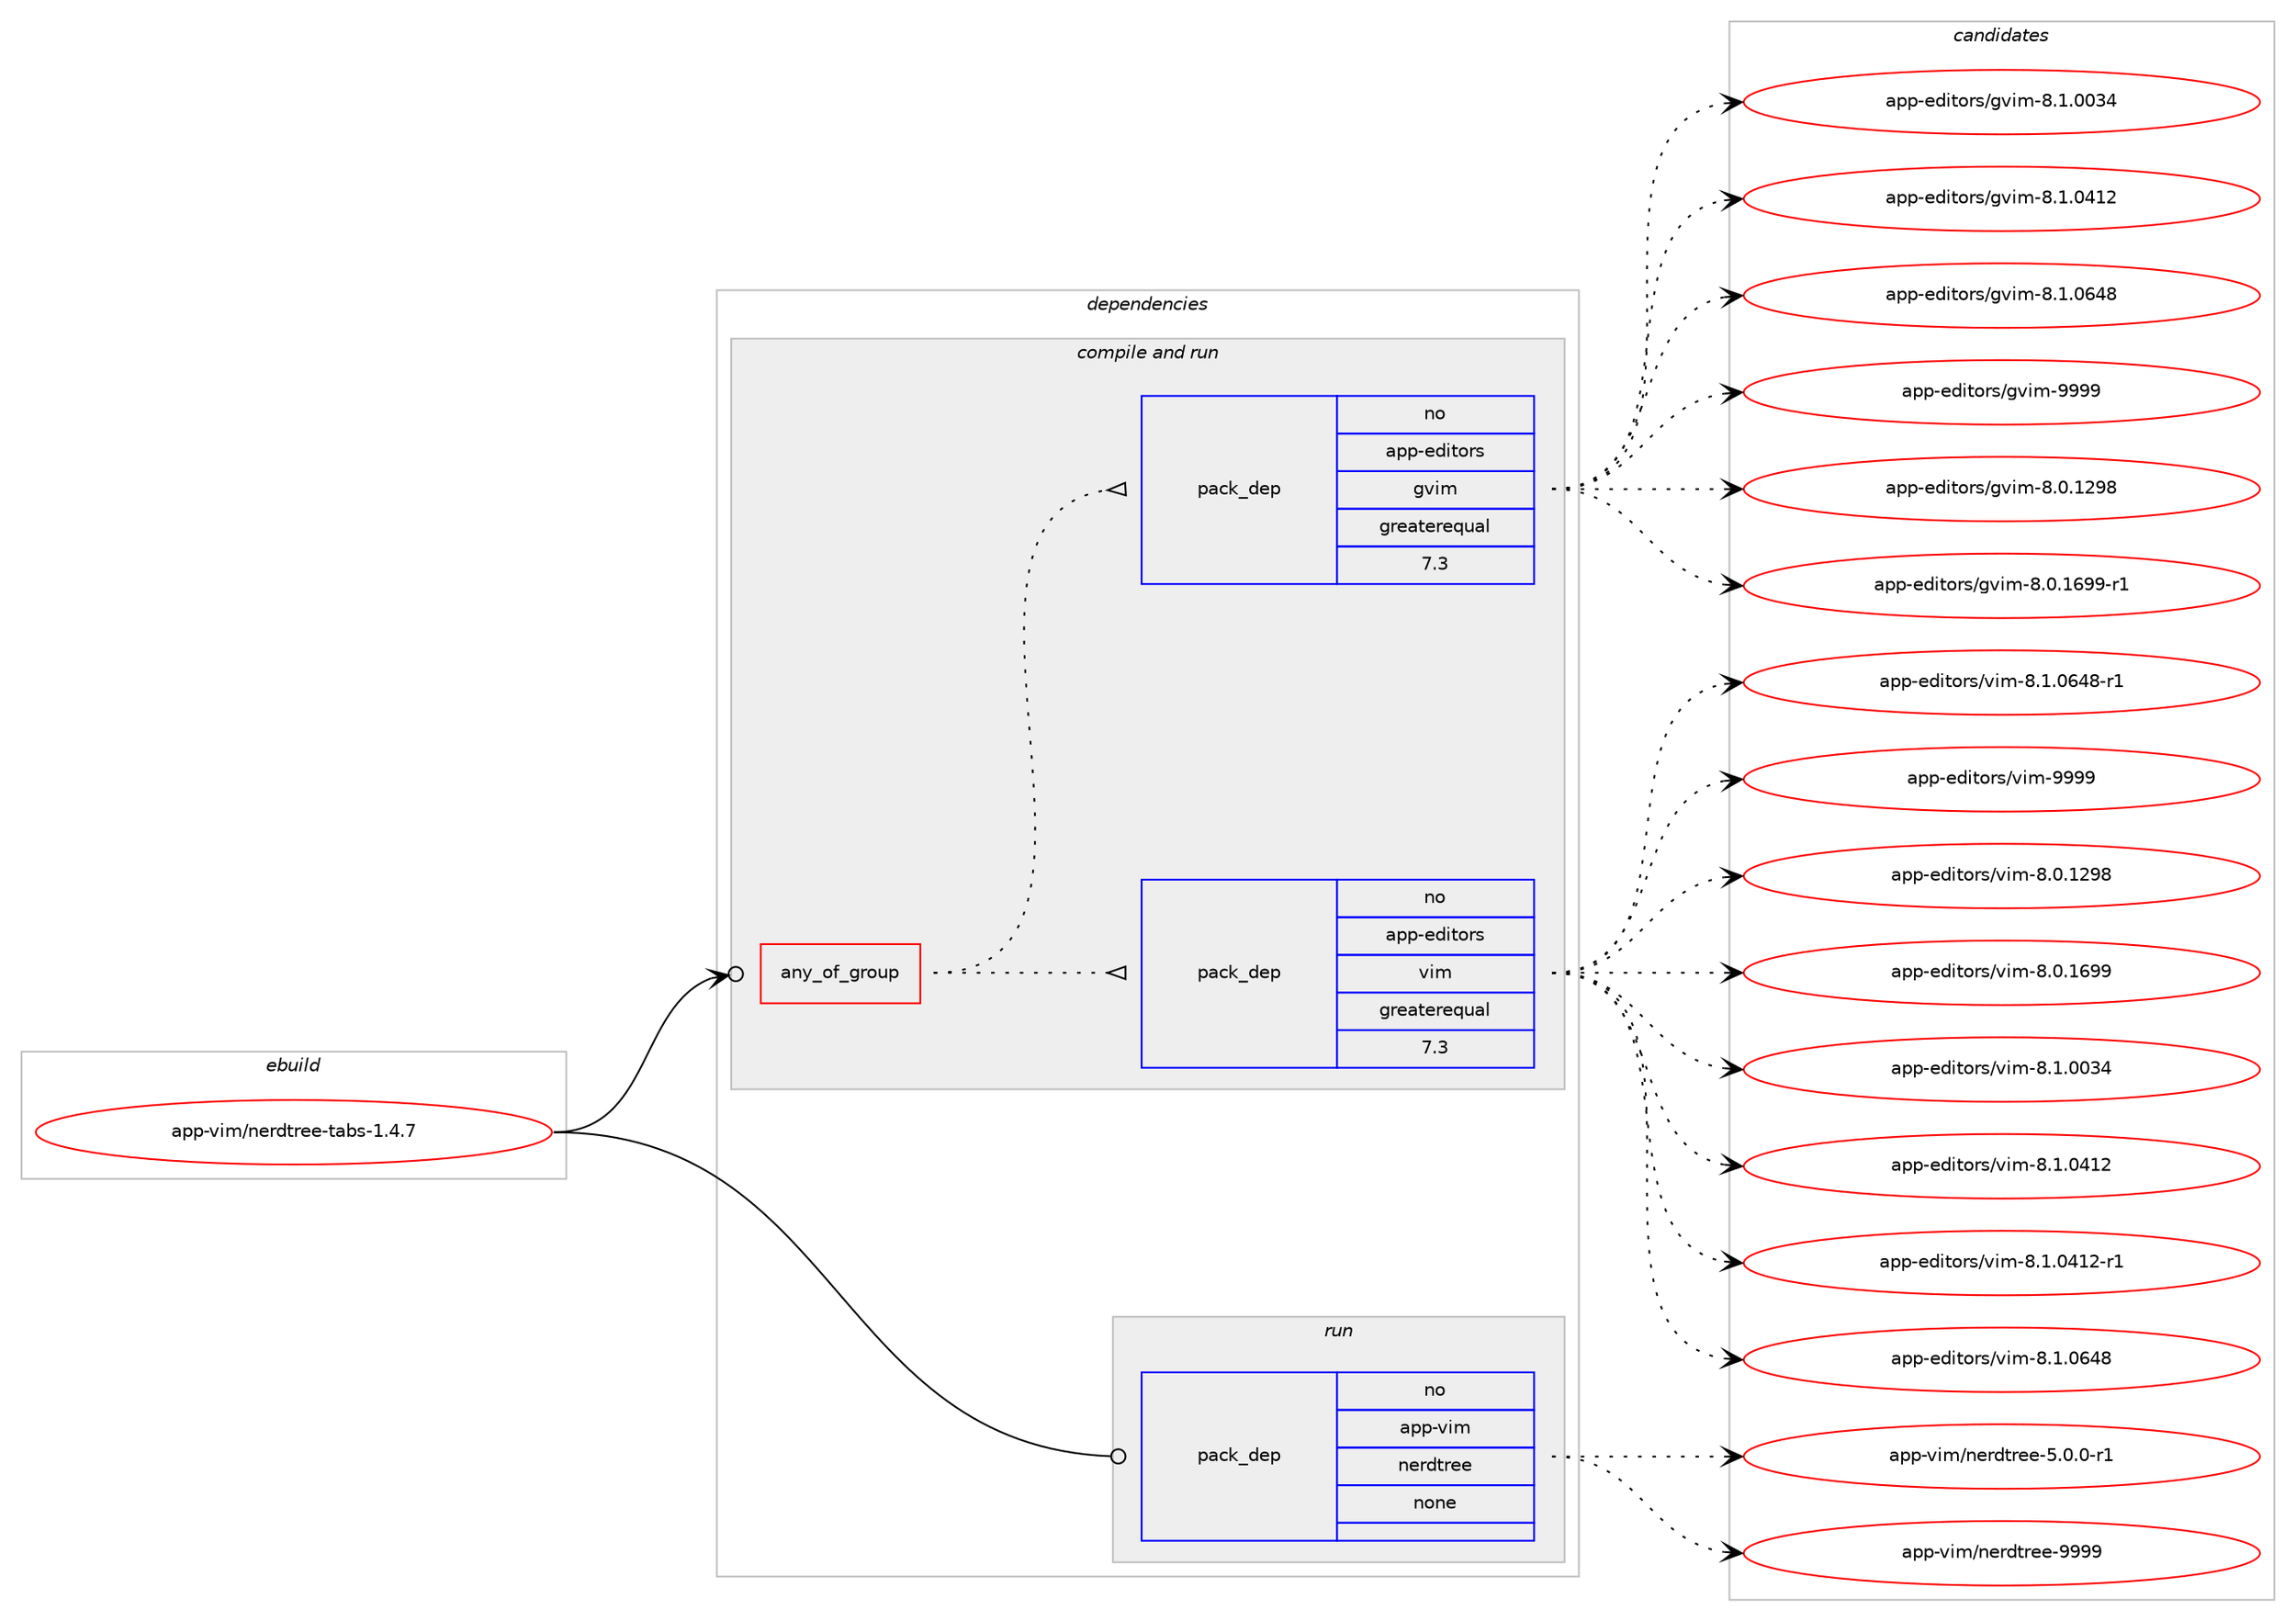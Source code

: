 digraph prolog {

# *************
# Graph options
# *************

newrank=true;
concentrate=true;
compound=true;
graph [rankdir=LR,fontname=Helvetica,fontsize=10,ranksep=1.5];#, ranksep=2.5, nodesep=0.2];
edge  [arrowhead=vee];
node  [fontname=Helvetica,fontsize=10];

# **********
# The ebuild
# **********

subgraph cluster_leftcol {
color=gray;
rank=same;
label=<<i>ebuild</i>>;
id [label="app-vim/nerdtree-tabs-1.4.7", color=red, width=4, href="../app-vim/nerdtree-tabs-1.4.7.svg"];
}

# ****************
# The dependencies
# ****************

subgraph cluster_midcol {
color=gray;
label=<<i>dependencies</i>>;
subgraph cluster_compile {
fillcolor="#eeeeee";
style=filled;
label=<<i>compile</i>>;
}
subgraph cluster_compileandrun {
fillcolor="#eeeeee";
style=filled;
label=<<i>compile and run</i>>;
subgraph any20168 {
dependency1314403 [label=<<TABLE BORDER="0" CELLBORDER="1" CELLSPACING="0" CELLPADDING="4"><TR><TD CELLPADDING="10">any_of_group</TD></TR></TABLE>>, shape=none, color=red];subgraph pack937299 {
dependency1314404 [label=<<TABLE BORDER="0" CELLBORDER="1" CELLSPACING="0" CELLPADDING="4" WIDTH="220"><TR><TD ROWSPAN="6" CELLPADDING="30">pack_dep</TD></TR><TR><TD WIDTH="110">no</TD></TR><TR><TD>app-editors</TD></TR><TR><TD>vim</TD></TR><TR><TD>greaterequal</TD></TR><TR><TD>7.3</TD></TR></TABLE>>, shape=none, color=blue];
}
dependency1314403:e -> dependency1314404:w [weight=20,style="dotted",arrowhead="oinv"];
subgraph pack937300 {
dependency1314405 [label=<<TABLE BORDER="0" CELLBORDER="1" CELLSPACING="0" CELLPADDING="4" WIDTH="220"><TR><TD ROWSPAN="6" CELLPADDING="30">pack_dep</TD></TR><TR><TD WIDTH="110">no</TD></TR><TR><TD>app-editors</TD></TR><TR><TD>gvim</TD></TR><TR><TD>greaterequal</TD></TR><TR><TD>7.3</TD></TR></TABLE>>, shape=none, color=blue];
}
dependency1314403:e -> dependency1314405:w [weight=20,style="dotted",arrowhead="oinv"];
}
id:e -> dependency1314403:w [weight=20,style="solid",arrowhead="odotvee"];
}
subgraph cluster_run {
fillcolor="#eeeeee";
style=filled;
label=<<i>run</i>>;
subgraph pack937301 {
dependency1314406 [label=<<TABLE BORDER="0" CELLBORDER="1" CELLSPACING="0" CELLPADDING="4" WIDTH="220"><TR><TD ROWSPAN="6" CELLPADDING="30">pack_dep</TD></TR><TR><TD WIDTH="110">no</TD></TR><TR><TD>app-vim</TD></TR><TR><TD>nerdtree</TD></TR><TR><TD>none</TD></TR><TR><TD></TD></TR></TABLE>>, shape=none, color=blue];
}
id:e -> dependency1314406:w [weight=20,style="solid",arrowhead="odot"];
}
}

# **************
# The candidates
# **************

subgraph cluster_choices {
rank=same;
color=gray;
label=<<i>candidates</i>>;

subgraph choice937299 {
color=black;
nodesep=1;
choice971121124510110010511611111411547118105109455646484649505756 [label="app-editors/vim-8.0.1298", color=red, width=4,href="../app-editors/vim-8.0.1298.svg"];
choice971121124510110010511611111411547118105109455646484649545757 [label="app-editors/vim-8.0.1699", color=red, width=4,href="../app-editors/vim-8.0.1699.svg"];
choice971121124510110010511611111411547118105109455646494648485152 [label="app-editors/vim-8.1.0034", color=red, width=4,href="../app-editors/vim-8.1.0034.svg"];
choice971121124510110010511611111411547118105109455646494648524950 [label="app-editors/vim-8.1.0412", color=red, width=4,href="../app-editors/vim-8.1.0412.svg"];
choice9711211245101100105116111114115471181051094556464946485249504511449 [label="app-editors/vim-8.1.0412-r1", color=red, width=4,href="../app-editors/vim-8.1.0412-r1.svg"];
choice971121124510110010511611111411547118105109455646494648545256 [label="app-editors/vim-8.1.0648", color=red, width=4,href="../app-editors/vim-8.1.0648.svg"];
choice9711211245101100105116111114115471181051094556464946485452564511449 [label="app-editors/vim-8.1.0648-r1", color=red, width=4,href="../app-editors/vim-8.1.0648-r1.svg"];
choice9711211245101100105116111114115471181051094557575757 [label="app-editors/vim-9999", color=red, width=4,href="../app-editors/vim-9999.svg"];
dependency1314404:e -> choice971121124510110010511611111411547118105109455646484649505756:w [style=dotted,weight="100"];
dependency1314404:e -> choice971121124510110010511611111411547118105109455646484649545757:w [style=dotted,weight="100"];
dependency1314404:e -> choice971121124510110010511611111411547118105109455646494648485152:w [style=dotted,weight="100"];
dependency1314404:e -> choice971121124510110010511611111411547118105109455646494648524950:w [style=dotted,weight="100"];
dependency1314404:e -> choice9711211245101100105116111114115471181051094556464946485249504511449:w [style=dotted,weight="100"];
dependency1314404:e -> choice971121124510110010511611111411547118105109455646494648545256:w [style=dotted,weight="100"];
dependency1314404:e -> choice9711211245101100105116111114115471181051094556464946485452564511449:w [style=dotted,weight="100"];
dependency1314404:e -> choice9711211245101100105116111114115471181051094557575757:w [style=dotted,weight="100"];
}
subgraph choice937300 {
color=black;
nodesep=1;
choice971121124510110010511611111411547103118105109455646484649505756 [label="app-editors/gvim-8.0.1298", color=red, width=4,href="../app-editors/gvim-8.0.1298.svg"];
choice9711211245101100105116111114115471031181051094556464846495457574511449 [label="app-editors/gvim-8.0.1699-r1", color=red, width=4,href="../app-editors/gvim-8.0.1699-r1.svg"];
choice971121124510110010511611111411547103118105109455646494648485152 [label="app-editors/gvim-8.1.0034", color=red, width=4,href="../app-editors/gvim-8.1.0034.svg"];
choice971121124510110010511611111411547103118105109455646494648524950 [label="app-editors/gvim-8.1.0412", color=red, width=4,href="../app-editors/gvim-8.1.0412.svg"];
choice971121124510110010511611111411547103118105109455646494648545256 [label="app-editors/gvim-8.1.0648", color=red, width=4,href="../app-editors/gvim-8.1.0648.svg"];
choice9711211245101100105116111114115471031181051094557575757 [label="app-editors/gvim-9999", color=red, width=4,href="../app-editors/gvim-9999.svg"];
dependency1314405:e -> choice971121124510110010511611111411547103118105109455646484649505756:w [style=dotted,weight="100"];
dependency1314405:e -> choice9711211245101100105116111114115471031181051094556464846495457574511449:w [style=dotted,weight="100"];
dependency1314405:e -> choice971121124510110010511611111411547103118105109455646494648485152:w [style=dotted,weight="100"];
dependency1314405:e -> choice971121124510110010511611111411547103118105109455646494648524950:w [style=dotted,weight="100"];
dependency1314405:e -> choice971121124510110010511611111411547103118105109455646494648545256:w [style=dotted,weight="100"];
dependency1314405:e -> choice9711211245101100105116111114115471031181051094557575757:w [style=dotted,weight="100"];
}
subgraph choice937301 {
color=black;
nodesep=1;
choice9711211245118105109471101011141001161141011014553464846484511449 [label="app-vim/nerdtree-5.0.0-r1", color=red, width=4,href="../app-vim/nerdtree-5.0.0-r1.svg"];
choice9711211245118105109471101011141001161141011014557575757 [label="app-vim/nerdtree-9999", color=red, width=4,href="../app-vim/nerdtree-9999.svg"];
dependency1314406:e -> choice9711211245118105109471101011141001161141011014553464846484511449:w [style=dotted,weight="100"];
dependency1314406:e -> choice9711211245118105109471101011141001161141011014557575757:w [style=dotted,weight="100"];
}
}

}
